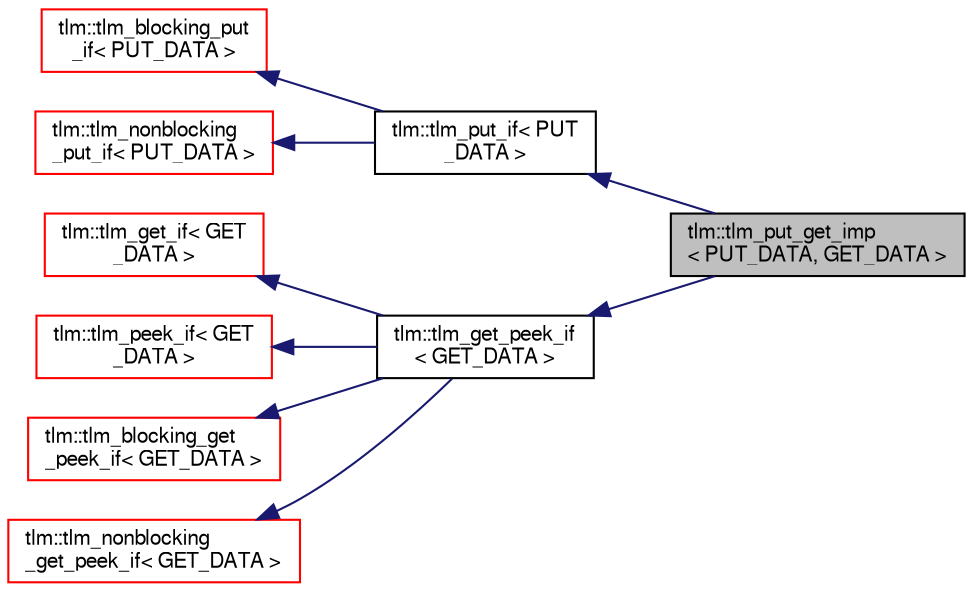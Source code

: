 digraph "tlm::tlm_put_get_imp&lt; PUT_DATA, GET_DATA &gt;"
{
  edge [fontname="FreeSans",fontsize="10",labelfontname="FreeSans",labelfontsize="10"];
  node [fontname="FreeSans",fontsize="10",shape=record];
  rankdir="LR";
  Node14 [label="tlm::tlm_put_get_imp\l\< PUT_DATA, GET_DATA \>",height=0.2,width=0.4,color="black", fillcolor="grey75", style="filled", fontcolor="black"];
  Node15 -> Node14 [dir="back",color="midnightblue",fontsize="10",style="solid",fontname="FreeSans"];
  Node15 [label="tlm::tlm_put_if\< PUT\l_DATA \>",height=0.2,width=0.4,color="black", fillcolor="white", style="filled",URL="$a02295.html"];
  Node16 -> Node15 [dir="back",color="midnightblue",fontsize="10",style="solid",fontname="FreeSans"];
  Node16 [label="tlm::tlm_blocking_put\l_if\< PUT_DATA \>",height=0.2,width=0.4,color="red", fillcolor="white", style="filled",URL="$a02279.html"];
  Node18 -> Node15 [dir="back",color="midnightblue",fontsize="10",style="solid",fontname="FreeSans"];
  Node18 [label="tlm::tlm_nonblocking\l_put_if\< PUT_DATA \>",height=0.2,width=0.4,color="red", fillcolor="white", style="filled",URL="$a02287.html"];
  Node19 -> Node14 [dir="back",color="midnightblue",fontsize="10",style="solid",fontname="FreeSans"];
  Node19 [label="tlm::tlm_get_peek_if\l\< GET_DATA \>",height=0.2,width=0.4,color="black", fillcolor="white", style="filled",URL="$a02319.html"];
  Node20 -> Node19 [dir="back",color="midnightblue",fontsize="10",style="solid",fontname="FreeSans"];
  Node20 [label="tlm::tlm_get_if\< GET\l_DATA \>",height=0.2,width=0.4,color="red", fillcolor="white", style="filled",URL="$a02291.html"];
  Node23 -> Node19 [dir="back",color="midnightblue",fontsize="10",style="solid",fontname="FreeSans"];
  Node23 [label="tlm::tlm_peek_if\< GET\l_DATA \>",height=0.2,width=0.4,color="red", fillcolor="white", style="filled",URL="$a02307.html"];
  Node26 -> Node19 [dir="back",color="midnightblue",fontsize="10",style="solid",fontname="FreeSans"];
  Node26 [label="tlm::tlm_blocking_get\l_peek_if\< GET_DATA \>",height=0.2,width=0.4,color="red", fillcolor="white", style="filled",URL="$a02311.html"];
  Node27 -> Node19 [dir="back",color="midnightblue",fontsize="10",style="solid",fontname="FreeSans"];
  Node27 [label="tlm::tlm_nonblocking\l_get_peek_if\< GET_DATA \>",height=0.2,width=0.4,color="red", fillcolor="white", style="filled",URL="$a02315.html"];
}
